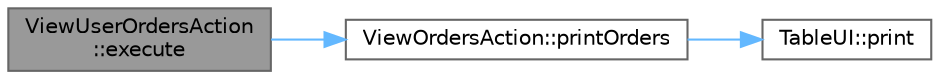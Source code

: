 digraph "ViewUserOrdersAction::execute"
{
 // LATEX_PDF_SIZE
  bgcolor="transparent";
  edge [fontname=Helvetica,fontsize=10,labelfontname=Helvetica,labelfontsize=10];
  node [fontname=Helvetica,fontsize=10,shape=box,height=0.2,width=0.4];
  rankdir="LR";
  Node1 [id="Node000001",label="ViewUserOrdersAction\l::execute",height=0.2,width=0.4,color="gray40", fillcolor="grey60", style="filled", fontcolor="black",tooltip="Thực thi hành động hiển thị danh sách đơn hàng của người dùng. Ghi đè phương thức execute từ giao diệ..."];
  Node1 -> Node2 [id="edge1_Node000001_Node000002",color="steelblue1",style="solid",tooltip=" "];
  Node2 [id="Node000002",label="ViewOrdersAction::printOrders",height=0.2,width=0.4,color="grey40", fillcolor="white", style="filled",URL="$class_view_orders_action.html#a8f0d0cacd45ff10ff84b907d7568202b",tooltip="In ra danh sách đơn hàng của một khách hàng cụ thể."];
  Node2 -> Node3 [id="edge2_Node000002_Node000003",color="steelblue1",style="solid",tooltip=" "];
  Node3 [id="Node000003",label="TableUI::print",height=0.2,width=0.4,color="grey40", fillcolor="white", style="filled",URL="$class_table_u_i.html#a7780bfa2c06d1e17fbe58cc8e7081c84",tooltip="In ra bảng từ một danh sách các hàng (tuples), mỗi hàng là một vector chuỗi."];
}
